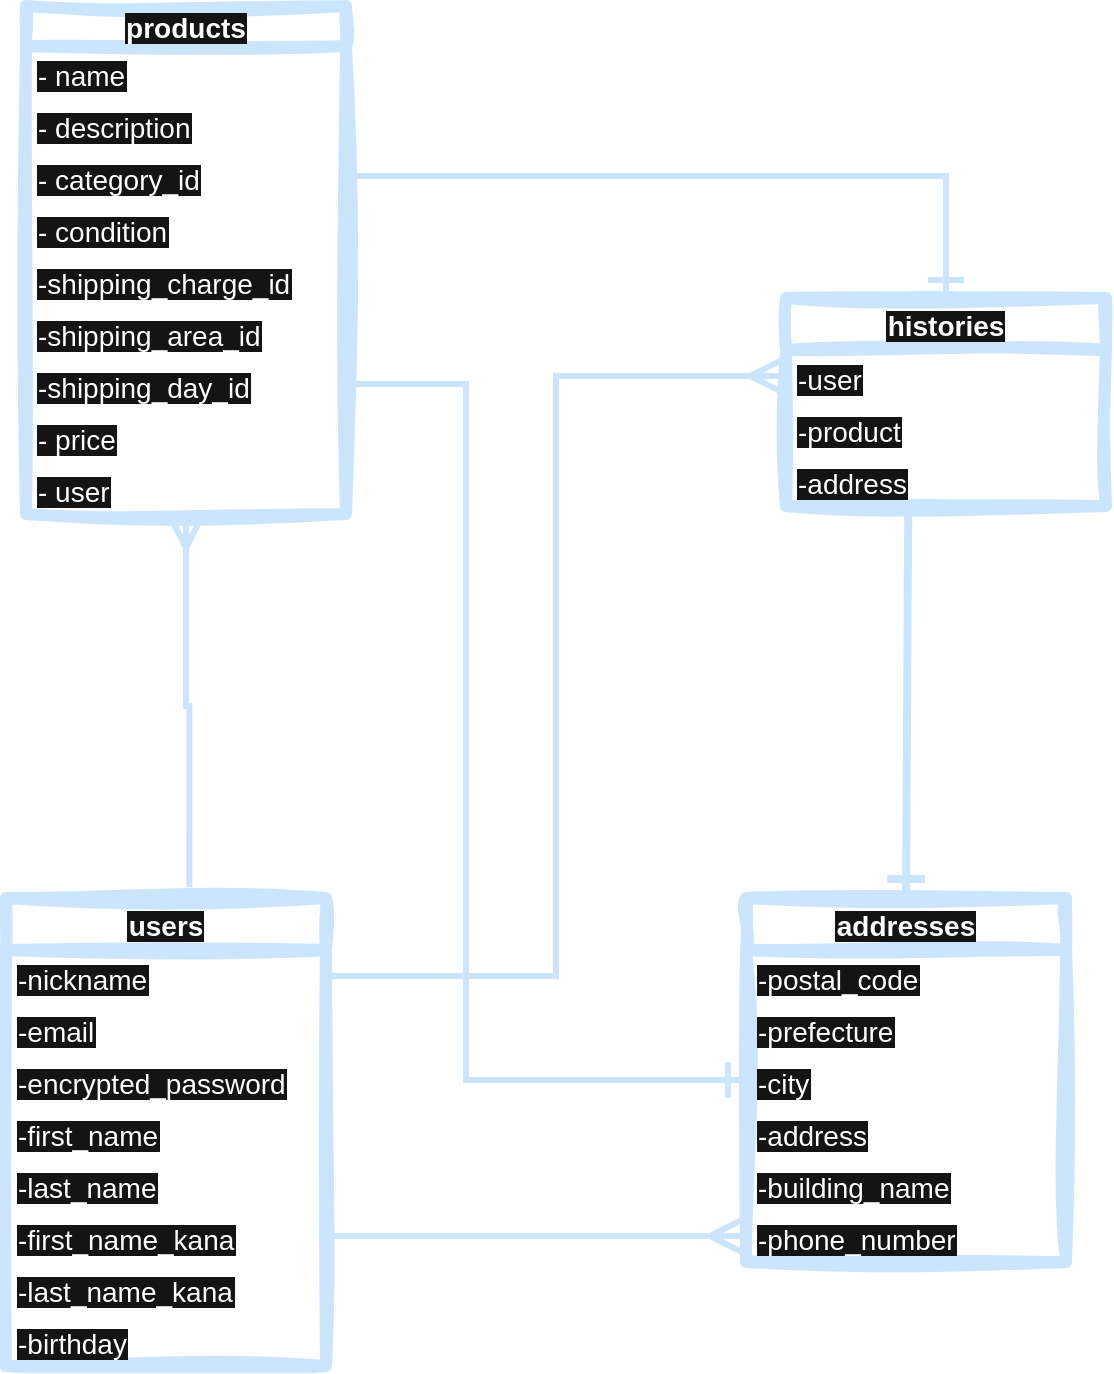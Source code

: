 <mxfile>
    <diagram id="7xnCUgxX9Zo114isuO93" name="ページ1">
        <mxGraphModel dx="662" dy="479" grid="1" gridSize="10" guides="1" tooltips="1" connect="1" arrows="1" fold="1" page="1" pageScale="1" pageWidth="827" pageHeight="1169" math="0" shadow="0">
            <root>
                <mxCell id="0"/>
                <object label="っksk" sksk="" id="1">
                    <mxCell parent="0"/>
                </object>
                <mxCell id="424" style="edgeStyle=none;sketch=0;hachureGap=4;jiggle=2;curveFitting=1;html=1;exitX=0.5;exitY=0;exitDx=0;exitDy=0;entryX=0.382;entryY=1.092;entryDx=0;entryDy=0;entryPerimeter=0;strokeWidth=4;fontFamily=Architects Daughter;fontSource=https%3A%2F%2Ffonts.googleapis.com%2Fcss%3Ffamily%3DArchitects%2BDaughter;fontSize=16;startArrow=ERone;startFill=0;endArrow=none;endFill=0;endSize=14;strokeColor=#cce5ff;startSize=14;" edge="1" parent="1" source="355" target="425">
                    <mxGeometry relative="1" as="geometry"/>
                </mxCell>
                <mxCell id="163" value="名称未設定レイヤ" parent="0"/>
                <mxCell id="346" value="users" style="swimlane;fontStyle=1;childLayout=stackLayout;horizontal=1;startSize=26;horizontalStack=0;resizeParent=1;resizeParentMax=0;resizeLast=0;collapsible=1;marginBottom=0;shadow=0;labelBackgroundColor=#141414;labelBorderColor=none;sketch=1;hachureGap=4;jiggle=2;curveFitting=1;strokeColor=#CCE5FF;strokeWidth=6;fontFamily=Helvetica;fontSize=14;fontColor=#FFFFFF;fillColor=#FFFFFF;html=0;" vertex="1" parent="163">
                    <mxGeometry x="630" y="650" width="160" height="234" as="geometry"/>
                </mxCell>
                <mxCell id="347" value="-nickname" style="text;strokeColor=none;fillColor=none;align=left;verticalAlign=top;spacingLeft=4;spacingRight=4;overflow=hidden;rotatable=0;points=[[0,0.5],[1,0.5]];portConstraint=eastwest;shadow=0;labelBackgroundColor=#141414;labelBorderColor=none;sketch=1;hachureGap=4;jiggle=2;curveFitting=1;strokeWidth=6;fontFamily=Helvetica;fontSize=14;fontColor=#FFFFFF;html=0;" vertex="1" parent="346">
                    <mxGeometry y="26" width="160" height="26" as="geometry"/>
                </mxCell>
                <mxCell id="348" value="-email" style="text;strokeColor=none;fillColor=none;align=left;verticalAlign=top;spacingLeft=4;spacingRight=4;overflow=hidden;rotatable=0;points=[[0,0.5],[1,0.5]];portConstraint=eastwest;shadow=0;labelBackgroundColor=#141414;labelBorderColor=none;sketch=1;hachureGap=4;jiggle=2;curveFitting=1;strokeWidth=6;fontFamily=Helvetica;fontSize=14;fontColor=#FFFFFF;html=0;" vertex="1" parent="346">
                    <mxGeometry y="52" width="160" height="26" as="geometry"/>
                </mxCell>
                <mxCell id="349" value="-encrypted_password" style="text;strokeColor=none;fillColor=none;align=left;verticalAlign=top;spacingLeft=4;spacingRight=4;overflow=hidden;rotatable=0;points=[[0,0.5],[1,0.5]];portConstraint=eastwest;shadow=0;labelBackgroundColor=#141414;labelBorderColor=none;sketch=1;hachureGap=4;jiggle=2;curveFitting=1;strokeWidth=6;fontFamily=Helvetica;fontSize=14;fontColor=#FFFFFF;html=0;" vertex="1" parent="346">
                    <mxGeometry y="78" width="160" height="26" as="geometry"/>
                </mxCell>
                <mxCell id="350" value="-first_name" style="text;strokeColor=none;fillColor=none;align=left;verticalAlign=top;spacingLeft=4;spacingRight=4;overflow=hidden;rotatable=0;points=[[0,0.5],[1,0.5]];portConstraint=eastwest;shadow=0;labelBackgroundColor=#141414;labelBorderColor=none;sketch=1;hachureGap=4;jiggle=2;curveFitting=1;strokeWidth=6;fontFamily=Helvetica;fontSize=14;fontColor=#FFFFFF;html=0;" vertex="1" parent="346">
                    <mxGeometry y="104" width="160" height="26" as="geometry"/>
                </mxCell>
                <mxCell id="351" value="-last_name" style="text;strokeColor=none;fillColor=none;align=left;verticalAlign=top;spacingLeft=4;spacingRight=4;overflow=hidden;rotatable=0;points=[[0,0.5],[1,0.5]];portConstraint=eastwest;shadow=0;labelBackgroundColor=#141414;labelBorderColor=none;sketch=1;hachureGap=4;jiggle=2;curveFitting=1;strokeWidth=6;fontFamily=Helvetica;fontSize=14;fontColor=#FFFFFF;html=0;" vertex="1" parent="346">
                    <mxGeometry y="130" width="160" height="26" as="geometry"/>
                </mxCell>
                <mxCell id="352" value="-first_name_kana" style="text;strokeColor=none;fillColor=none;align=left;verticalAlign=top;spacingLeft=4;spacingRight=4;overflow=hidden;rotatable=0;points=[[0,0.5],[1,0.5]];portConstraint=eastwest;shadow=0;labelBackgroundColor=#141414;labelBorderColor=none;sketch=1;hachureGap=4;jiggle=2;curveFitting=1;strokeWidth=6;fontFamily=Helvetica;fontSize=14;fontColor=#FFFFFF;html=0;" vertex="1" parent="346">
                    <mxGeometry y="156" width="160" height="26" as="geometry"/>
                </mxCell>
                <mxCell id="353" value="-last_name_kana" style="text;strokeColor=none;fillColor=none;align=left;verticalAlign=top;spacingLeft=4;spacingRight=4;overflow=hidden;rotatable=0;points=[[0,0.5],[1,0.5]];portConstraint=eastwest;shadow=0;labelBackgroundColor=#141414;labelBorderColor=none;sketch=1;hachureGap=4;jiggle=2;curveFitting=1;strokeWidth=6;fontFamily=Helvetica;fontSize=14;fontColor=#FFFFFF;html=0;" vertex="1" parent="346">
                    <mxGeometry y="182" width="160" height="26" as="geometry"/>
                </mxCell>
                <mxCell id="354" value="-birthday" style="text;strokeColor=none;fillColor=none;align=left;verticalAlign=top;spacingLeft=4;spacingRight=4;overflow=hidden;rotatable=0;points=[[0,0.5],[1,0.5]];portConstraint=eastwest;shadow=0;labelBackgroundColor=#141414;labelBorderColor=none;sketch=1;hachureGap=4;jiggle=2;curveFitting=1;strokeWidth=6;fontFamily=Helvetica;fontSize=14;fontColor=#FFFFFF;html=0;" vertex="1" parent="346">
                    <mxGeometry y="208" width="160" height="26" as="geometry"/>
                </mxCell>
                <mxCell id="355" value="addresses" style="swimlane;fontStyle=1;childLayout=stackLayout;horizontal=1;startSize=26;horizontalStack=0;resizeParent=1;resizeParentMax=0;resizeLast=0;collapsible=1;marginBottom=0;shadow=0;labelBackgroundColor=#141414;labelBorderColor=none;sketch=1;hachureGap=4;jiggle=2;curveFitting=1;strokeColor=#CCE5FF;strokeWidth=6;fontFamily=Helvetica;fontSize=14;fontColor=#FFFFFF;fillColor=#FFFFFF;html=0;" vertex="1" parent="163">
                    <mxGeometry x="1000" y="650" width="160" height="182" as="geometry"/>
                </mxCell>
                <mxCell id="356" value="-postal_code" style="text;strokeColor=none;fillColor=none;align=left;verticalAlign=top;spacingLeft=4;spacingRight=4;overflow=hidden;rotatable=0;points=[[0,0.5],[1,0.5]];portConstraint=eastwest;shadow=0;labelBackgroundColor=#141414;labelBorderColor=none;sketch=1;hachureGap=4;jiggle=2;curveFitting=1;strokeWidth=6;fontFamily=Helvetica;fontSize=14;fontColor=#FFFFFF;html=0;" vertex="1" parent="355">
                    <mxGeometry y="26" width="160" height="26" as="geometry"/>
                </mxCell>
                <mxCell id="357" value="-prefecture" style="text;strokeColor=none;fillColor=none;align=left;verticalAlign=top;spacingLeft=4;spacingRight=4;overflow=hidden;rotatable=0;points=[[0,0.5],[1,0.5]];portConstraint=eastwest;shadow=0;labelBackgroundColor=#141414;labelBorderColor=none;sketch=1;hachureGap=4;jiggle=2;curveFitting=1;strokeWidth=6;fontFamily=Helvetica;fontSize=14;fontColor=#FFFFFF;html=0;" vertex="1" parent="355">
                    <mxGeometry y="52" width="160" height="26" as="geometry"/>
                </mxCell>
                <mxCell id="358" value="-city" style="text;strokeColor=none;fillColor=none;align=left;verticalAlign=top;spacingLeft=4;spacingRight=4;overflow=hidden;rotatable=0;points=[[0,0.5],[1,0.5]];portConstraint=eastwest;shadow=0;labelBackgroundColor=#141414;labelBorderColor=none;sketch=1;hachureGap=4;jiggle=2;curveFitting=1;strokeWidth=6;fontFamily=Helvetica;fontSize=14;fontColor=#FFFFFF;html=0;" vertex="1" parent="355">
                    <mxGeometry y="78" width="160" height="26" as="geometry"/>
                </mxCell>
                <mxCell id="359" value="-address" style="text;strokeColor=none;fillColor=none;align=left;verticalAlign=top;spacingLeft=4;spacingRight=4;overflow=hidden;rotatable=0;points=[[0,0.5],[1,0.5]];portConstraint=eastwest;shadow=0;labelBackgroundColor=#141414;labelBorderColor=none;sketch=1;hachureGap=4;jiggle=2;curveFitting=1;strokeWidth=6;fontFamily=Helvetica;fontSize=14;fontColor=#FFFFFF;html=0;" vertex="1" parent="355">
                    <mxGeometry y="104" width="160" height="26" as="geometry"/>
                </mxCell>
                <mxCell id="360" value="-building_name" style="text;strokeColor=none;fillColor=none;align=left;verticalAlign=top;spacingLeft=4;spacingRight=4;overflow=hidden;rotatable=0;points=[[0,0.5],[1,0.5]];portConstraint=eastwest;shadow=0;labelBackgroundColor=#141414;labelBorderColor=none;sketch=1;hachureGap=4;jiggle=2;curveFitting=1;strokeWidth=6;fontFamily=Helvetica;fontSize=14;fontColor=#FFFFFF;html=0;" vertex="1" parent="355">
                    <mxGeometry y="130" width="160" height="26" as="geometry"/>
                </mxCell>
                <mxCell id="361" value="-phone_number" style="text;strokeColor=none;fillColor=none;align=left;verticalAlign=top;spacingLeft=4;spacingRight=4;overflow=hidden;rotatable=0;points=[[0,0.5],[1,0.5]];portConstraint=eastwest;shadow=0;labelBackgroundColor=#141414;labelBorderColor=none;sketch=1;hachureGap=4;jiggle=2;curveFitting=1;strokeWidth=6;fontFamily=Helvetica;fontSize=14;fontColor=#FFFFFF;html=0;" vertex="1" parent="355">
                    <mxGeometry y="156" width="160" height="26" as="geometry"/>
                </mxCell>
                <mxCell id="415" style="edgeStyle=orthogonalEdgeStyle;shape=connector;rounded=0;hachureGap=4;html=1;entryX=0.573;entryY=-0.023;entryDx=0;entryDy=0;entryPerimeter=0;shadow=0;labelBackgroundColor=none;labelBorderColor=none;strokeColor=#CCE5FF;strokeWidth=3;fontFamily=Helvetica;fontSize=14;fontColor=#FFFFFF;startArrow=ERmany;startFill=0;endArrow=none;endFill=0;startSize=13;endSize=14;fillColor=#bac8d3;" edge="1" parent="163" source="364" target="346">
                    <mxGeometry relative="1" as="geometry"/>
                </mxCell>
                <mxCell id="364" value="products" style="swimlane;fontStyle=1;childLayout=stackLayout;horizontal=1;startSize=20;horizontalStack=0;resizeParent=1;resizeParentMax=0;resizeLast=0;collapsible=1;marginBottom=0;shadow=0;labelBackgroundColor=#141414;labelBorderColor=none;sketch=1;hachureGap=4;jiggle=2;curveFitting=1;strokeColor=#CCE5FF;strokeWidth=6;fontFamily=Helvetica;fontSize=14;fontColor=#FFFFFF;fillColor=#FFFFFF;html=0;" vertex="1" parent="163">
                    <mxGeometry x="640" y="204" width="160" height="254" as="geometry"/>
                </mxCell>
                <mxCell id="365" value="- name" style="text;strokeColor=none;fillColor=none;align=left;verticalAlign=top;spacingLeft=4;spacingRight=4;overflow=hidden;rotatable=0;points=[[0,0.5],[1,0.5]];portConstraint=eastwest;shadow=0;labelBackgroundColor=#141414;labelBorderColor=none;sketch=1;hachureGap=4;jiggle=2;curveFitting=1;strokeWidth=6;fontFamily=Helvetica;fontSize=14;fontColor=#FFFFFF;html=0;" vertex="1" parent="364">
                    <mxGeometry y="20" width="160" height="26" as="geometry"/>
                </mxCell>
                <mxCell id="366" value="- description" style="text;strokeColor=none;fillColor=none;align=left;verticalAlign=top;spacingLeft=4;spacingRight=4;overflow=hidden;rotatable=0;points=[[0,0.5],[1,0.5]];portConstraint=eastwest;shadow=0;labelBackgroundColor=#141414;labelBorderColor=none;sketch=1;hachureGap=4;jiggle=2;curveFitting=1;strokeWidth=6;fontFamily=Helvetica;fontSize=14;fontColor=#FFFFFF;html=0;" vertex="1" parent="364">
                    <mxGeometry y="46" width="160" height="26" as="geometry"/>
                </mxCell>
                <mxCell id="367" value="- category_id" style="text;strokeColor=none;fillColor=none;align=left;verticalAlign=top;spacingLeft=4;spacingRight=4;overflow=hidden;rotatable=0;points=[[0,0.5],[1,0.5]];portConstraint=eastwest;shadow=0;labelBackgroundColor=#141414;labelBorderColor=none;sketch=1;hachureGap=4;jiggle=2;curveFitting=1;strokeWidth=6;fontFamily=Helvetica;fontSize=14;fontColor=#FFFFFF;html=0;" vertex="1" parent="364">
                    <mxGeometry y="72" width="160" height="26" as="geometry"/>
                </mxCell>
                <mxCell id="368" value="- condition" style="text;strokeColor=none;fillColor=none;align=left;verticalAlign=top;spacingLeft=4;spacingRight=4;overflow=hidden;rotatable=0;points=[[0,0.5],[1,0.5]];portConstraint=eastwest;shadow=0;labelBackgroundColor=#141414;labelBorderColor=none;sketch=1;hachureGap=4;jiggle=2;curveFitting=1;strokeWidth=6;fontFamily=Helvetica;fontSize=14;fontColor=#FFFFFF;html=0;" vertex="1" parent="364">
                    <mxGeometry y="98" width="160" height="26" as="geometry"/>
                </mxCell>
                <mxCell id="375" value="-shipping_charge_id" style="text;strokeColor=none;fillColor=none;align=left;verticalAlign=top;spacingLeft=4;spacingRight=4;overflow=hidden;rotatable=0;points=[[0,0.5],[1,0.5]];portConstraint=eastwest;shadow=0;labelBackgroundColor=#141414;labelBorderColor=none;sketch=1;hachureGap=4;jiggle=2;curveFitting=1;strokeWidth=6;fontFamily=Helvetica;fontSize=14;fontColor=#FFFFFF;html=0;" vertex="1" parent="364">
                    <mxGeometry y="124" width="160" height="26" as="geometry"/>
                </mxCell>
                <mxCell id="379" value="-shipping_area_id" style="text;strokeColor=none;fillColor=none;align=left;verticalAlign=top;spacingLeft=4;spacingRight=4;overflow=hidden;rotatable=0;points=[[0,0.5],[1,0.5]];portConstraint=eastwest;shadow=0;labelBackgroundColor=#141414;labelBorderColor=none;sketch=1;hachureGap=4;jiggle=2;curveFitting=1;strokeWidth=6;fontFamily=Helvetica;fontSize=14;fontColor=#FFFFFF;html=0;" vertex="1" parent="364">
                    <mxGeometry y="150" width="160" height="26" as="geometry"/>
                </mxCell>
                <mxCell id="413" value="-shipping_day_id" style="text;strokeColor=none;fillColor=none;align=left;verticalAlign=top;spacingLeft=4;spacingRight=4;overflow=hidden;rotatable=0;points=[[0,0.5],[1,0.5]];portConstraint=eastwest;shadow=0;labelBackgroundColor=#141414;labelBorderColor=none;sketch=1;hachureGap=4;jiggle=2;curveFitting=1;strokeWidth=6;fontFamily=Helvetica;fontSize=14;fontColor=#FFFFFF;html=0;" vertex="1" parent="364">
                    <mxGeometry y="176" width="160" height="26" as="geometry"/>
                </mxCell>
                <mxCell id="369" value="- price" style="text;strokeColor=none;fillColor=none;align=left;verticalAlign=top;spacingLeft=4;spacingRight=4;overflow=hidden;rotatable=0;points=[[0,0.5],[1,0.5]];portConstraint=eastwest;shadow=0;labelBackgroundColor=#141414;labelBorderColor=none;sketch=1;hachureGap=4;jiggle=2;curveFitting=1;strokeWidth=6;fontFamily=Helvetica;fontSize=14;fontColor=#FFFFFF;html=0;" vertex="1" parent="364">
                    <mxGeometry y="202" width="160" height="26" as="geometry"/>
                </mxCell>
                <mxCell id="370" value="- user" style="text;strokeColor=none;fillColor=none;align=left;verticalAlign=top;spacingLeft=4;spacingRight=4;overflow=hidden;rotatable=0;points=[[0,0.5],[1,0.5]];portConstraint=eastwest;shadow=0;labelBackgroundColor=#141414;labelBorderColor=none;sketch=1;hachureGap=4;jiggle=2;curveFitting=1;strokeWidth=6;fontFamily=Helvetica;fontSize=14;fontColor=#FFFFFF;html=0;" vertex="1" parent="364">
                    <mxGeometry y="228" width="160" height="26" as="geometry"/>
                </mxCell>
                <mxCell id="371" value="histories" style="swimlane;fontStyle=1;childLayout=stackLayout;horizontal=1;startSize=26;horizontalStack=0;resizeParent=1;resizeParentMax=0;resizeLast=0;collapsible=1;marginBottom=0;shadow=0;labelBackgroundColor=#141414;labelBorderColor=none;sketch=1;hachureGap=4;jiggle=2;curveFitting=1;strokeColor=#CCE5FF;strokeWidth=6;fontFamily=Helvetica;fontSize=14;fontColor=#FFFFFF;fillColor=#FFFFFF;html=0;" vertex="1" parent="163">
                    <mxGeometry x="1020" y="350" width="160" height="104" as="geometry"/>
                </mxCell>
                <mxCell id="372" value="-user" style="text;strokeColor=none;fillColor=none;align=left;verticalAlign=top;spacingLeft=4;spacingRight=4;overflow=hidden;rotatable=0;points=[[0,0.5],[1,0.5]];portConstraint=eastwest;shadow=0;labelBackgroundColor=#141414;labelBorderColor=none;sketch=1;hachureGap=4;jiggle=2;curveFitting=1;strokeWidth=6;fontFamily=Helvetica;fontSize=14;fontColor=#FFFFFF;html=0;" vertex="1" parent="371">
                    <mxGeometry y="26" width="160" height="26" as="geometry"/>
                </mxCell>
                <mxCell id="373" value="-product" style="text;strokeColor=none;fillColor=none;align=left;verticalAlign=top;spacingLeft=4;spacingRight=4;overflow=hidden;rotatable=0;points=[[0,0.5],[1,0.5]];portConstraint=eastwest;shadow=0;labelBackgroundColor=#141414;labelBorderColor=none;sketch=1;hachureGap=4;jiggle=2;curveFitting=1;strokeWidth=6;fontFamily=Helvetica;fontSize=14;fontColor=#FFFFFF;html=0;" vertex="1" parent="371">
                    <mxGeometry y="52" width="160" height="26" as="geometry"/>
                </mxCell>
                <mxCell id="425" value="-address" style="text;strokeColor=none;fillColor=none;align=left;verticalAlign=top;spacingLeft=4;spacingRight=4;overflow=hidden;rotatable=0;points=[[0,0.5],[1,0.5]];portConstraint=eastwest;shadow=0;labelBackgroundColor=#141414;labelBorderColor=none;sketch=1;hachureGap=4;jiggle=2;curveFitting=1;strokeWidth=6;fontFamily=Helvetica;fontSize=14;fontColor=#FFFFFF;html=0;" vertex="1" parent="371">
                    <mxGeometry y="78" width="160" height="26" as="geometry"/>
                </mxCell>
                <mxCell id="417" style="edgeStyle=orthogonalEdgeStyle;shape=connector;rounded=0;hachureGap=4;html=1;exitX=1;exitY=0.5;exitDx=0;exitDy=0;entryX=0;entryY=0.5;entryDx=0;entryDy=0;shadow=0;labelBackgroundColor=none;labelBorderColor=none;strokeColor=#CCE5FF;strokeWidth=3;fontFamily=Helvetica;fontSize=14;fontColor=#FFFFFF;startArrow=none;startFill=0;endArrow=ERmany;endFill=0;startSize=13;endSize=14;fillColor=#bac8d3;" edge="1" parent="163" source="347" target="372">
                    <mxGeometry relative="1" as="geometry"/>
                </mxCell>
                <mxCell id="418" style="edgeStyle=orthogonalEdgeStyle;shape=connector;rounded=0;hachureGap=4;html=1;exitX=1;exitY=0.5;exitDx=0;exitDy=0;entryX=0;entryY=0.5;entryDx=0;entryDy=0;shadow=0;labelBackgroundColor=none;labelBorderColor=none;strokeColor=#CCE5FF;strokeWidth=3;fontFamily=Helvetica;fontSize=14;fontColor=#FFFFFF;startArrow=baseDash;startFill=0;endArrow=ERmany;endFill=0;startSize=13;endSize=14;fillColor=#bac8d3;" edge="1" parent="163" source="352" target="361">
                    <mxGeometry relative="1" as="geometry"/>
                </mxCell>
                <mxCell id="419" style="edgeStyle=orthogonalEdgeStyle;shape=connector;rounded=0;hachureGap=4;html=1;exitX=1;exitY=0.5;exitDx=0;exitDy=0;entryX=0;entryY=0.5;entryDx=0;entryDy=0;shadow=0;labelBackgroundColor=none;labelBorderColor=none;strokeColor=#CCE5FF;strokeWidth=3;fontFamily=Helvetica;fontSize=14;fontColor=#FFFFFF;startArrow=none;startFill=0;endArrow=ERone;endFill=0;startSize=13;endSize=14;fillColor=#bac8d3;" edge="1" parent="163" source="413" target="358">
                    <mxGeometry relative="1" as="geometry">
                        <Array as="points">
                            <mxPoint x="860" y="393"/>
                            <mxPoint x="860" y="741"/>
                        </Array>
                    </mxGeometry>
                </mxCell>
                <mxCell id="421" style="edgeStyle=orthogonalEdgeStyle;shape=connector;rounded=0;hachureGap=4;html=1;exitX=1;exitY=0.5;exitDx=0;exitDy=0;entryX=0.5;entryY=0;entryDx=0;entryDy=0;shadow=0;labelBackgroundColor=none;labelBorderColor=none;strokeColor=#CCE5FF;strokeWidth=3;fontFamily=Helvetica;fontSize=14;fontColor=#FFFFFF;startArrow=baseDash;startFill=0;endArrow=ERone;endFill=0;startSize=13;endSize=14;fillColor=#bac8d3;" edge="1" parent="163" source="367" target="371">
                    <mxGeometry relative="1" as="geometry"/>
                </mxCell>
            </root>
        </mxGraphModel>
    </diagram>
</mxfile>